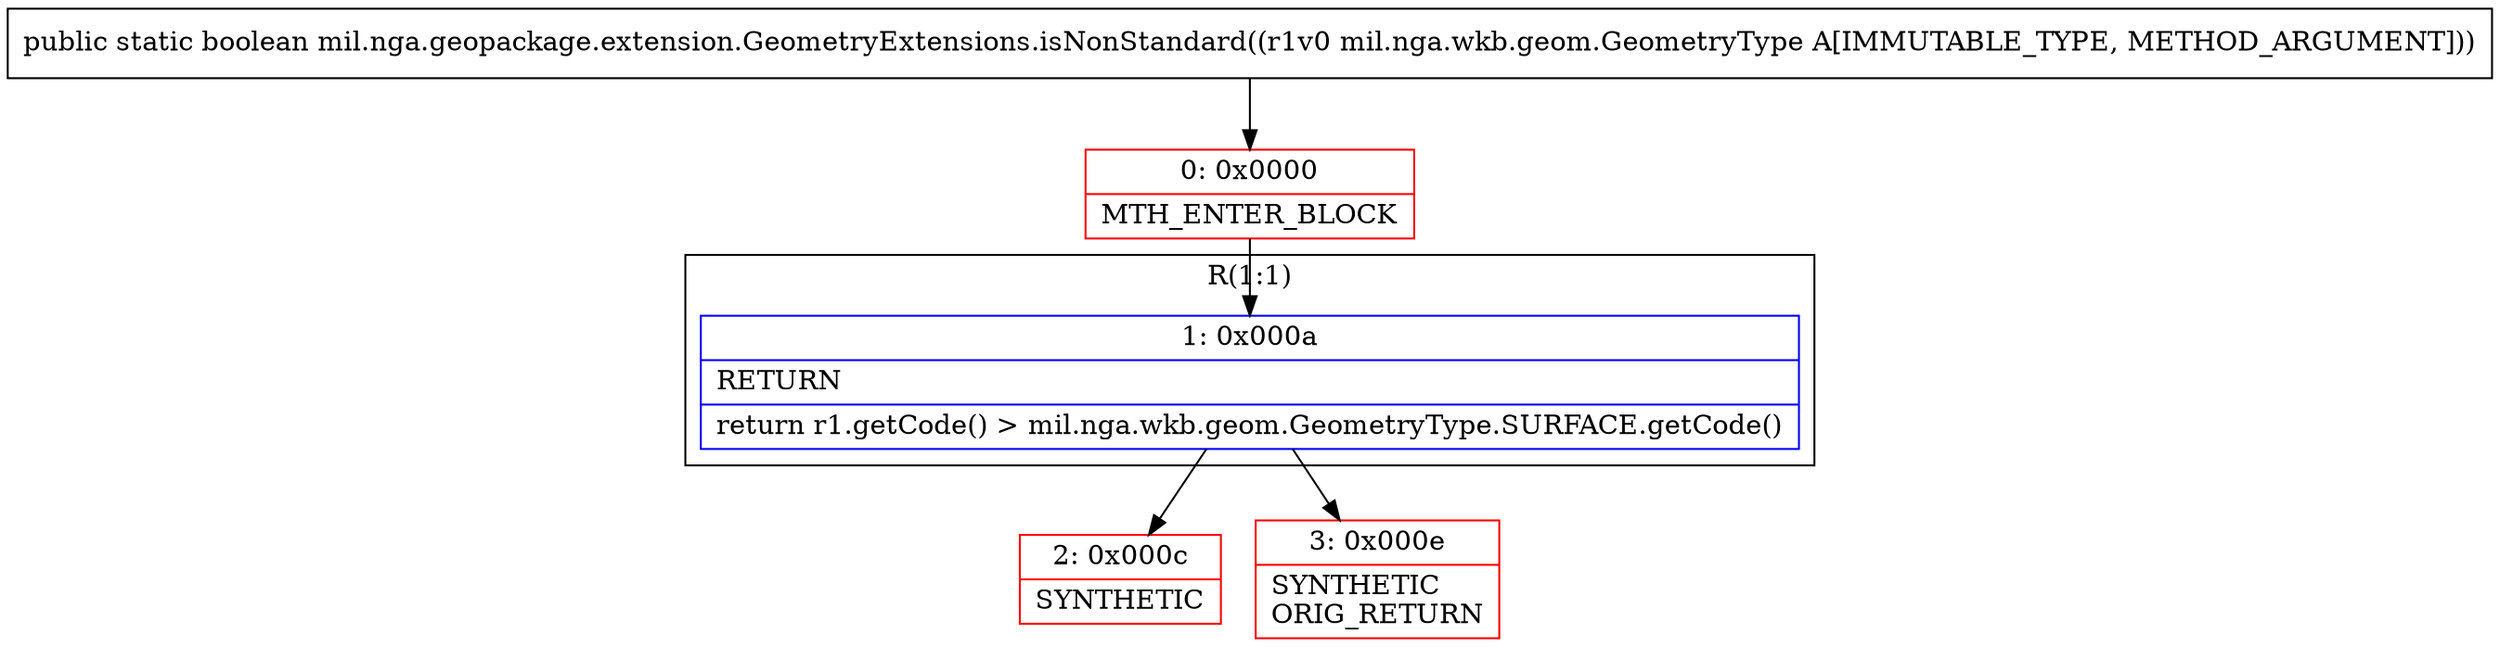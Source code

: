 digraph "CFG formil.nga.geopackage.extension.GeometryExtensions.isNonStandard(Lmil\/nga\/wkb\/geom\/GeometryType;)Z" {
subgraph cluster_Region_1020226913 {
label = "R(1:1)";
node [shape=record,color=blue];
Node_1 [shape=record,label="{1\:\ 0x000a|RETURN\l|return r1.getCode() \> mil.nga.wkb.geom.GeometryType.SURFACE.getCode()\l}"];
}
Node_0 [shape=record,color=red,label="{0\:\ 0x0000|MTH_ENTER_BLOCK\l}"];
Node_2 [shape=record,color=red,label="{2\:\ 0x000c|SYNTHETIC\l}"];
Node_3 [shape=record,color=red,label="{3\:\ 0x000e|SYNTHETIC\lORIG_RETURN\l}"];
MethodNode[shape=record,label="{public static boolean mil.nga.geopackage.extension.GeometryExtensions.isNonStandard((r1v0 mil.nga.wkb.geom.GeometryType A[IMMUTABLE_TYPE, METHOD_ARGUMENT])) }"];
MethodNode -> Node_0;
Node_1 -> Node_2;
Node_1 -> Node_3;
Node_0 -> Node_1;
}

